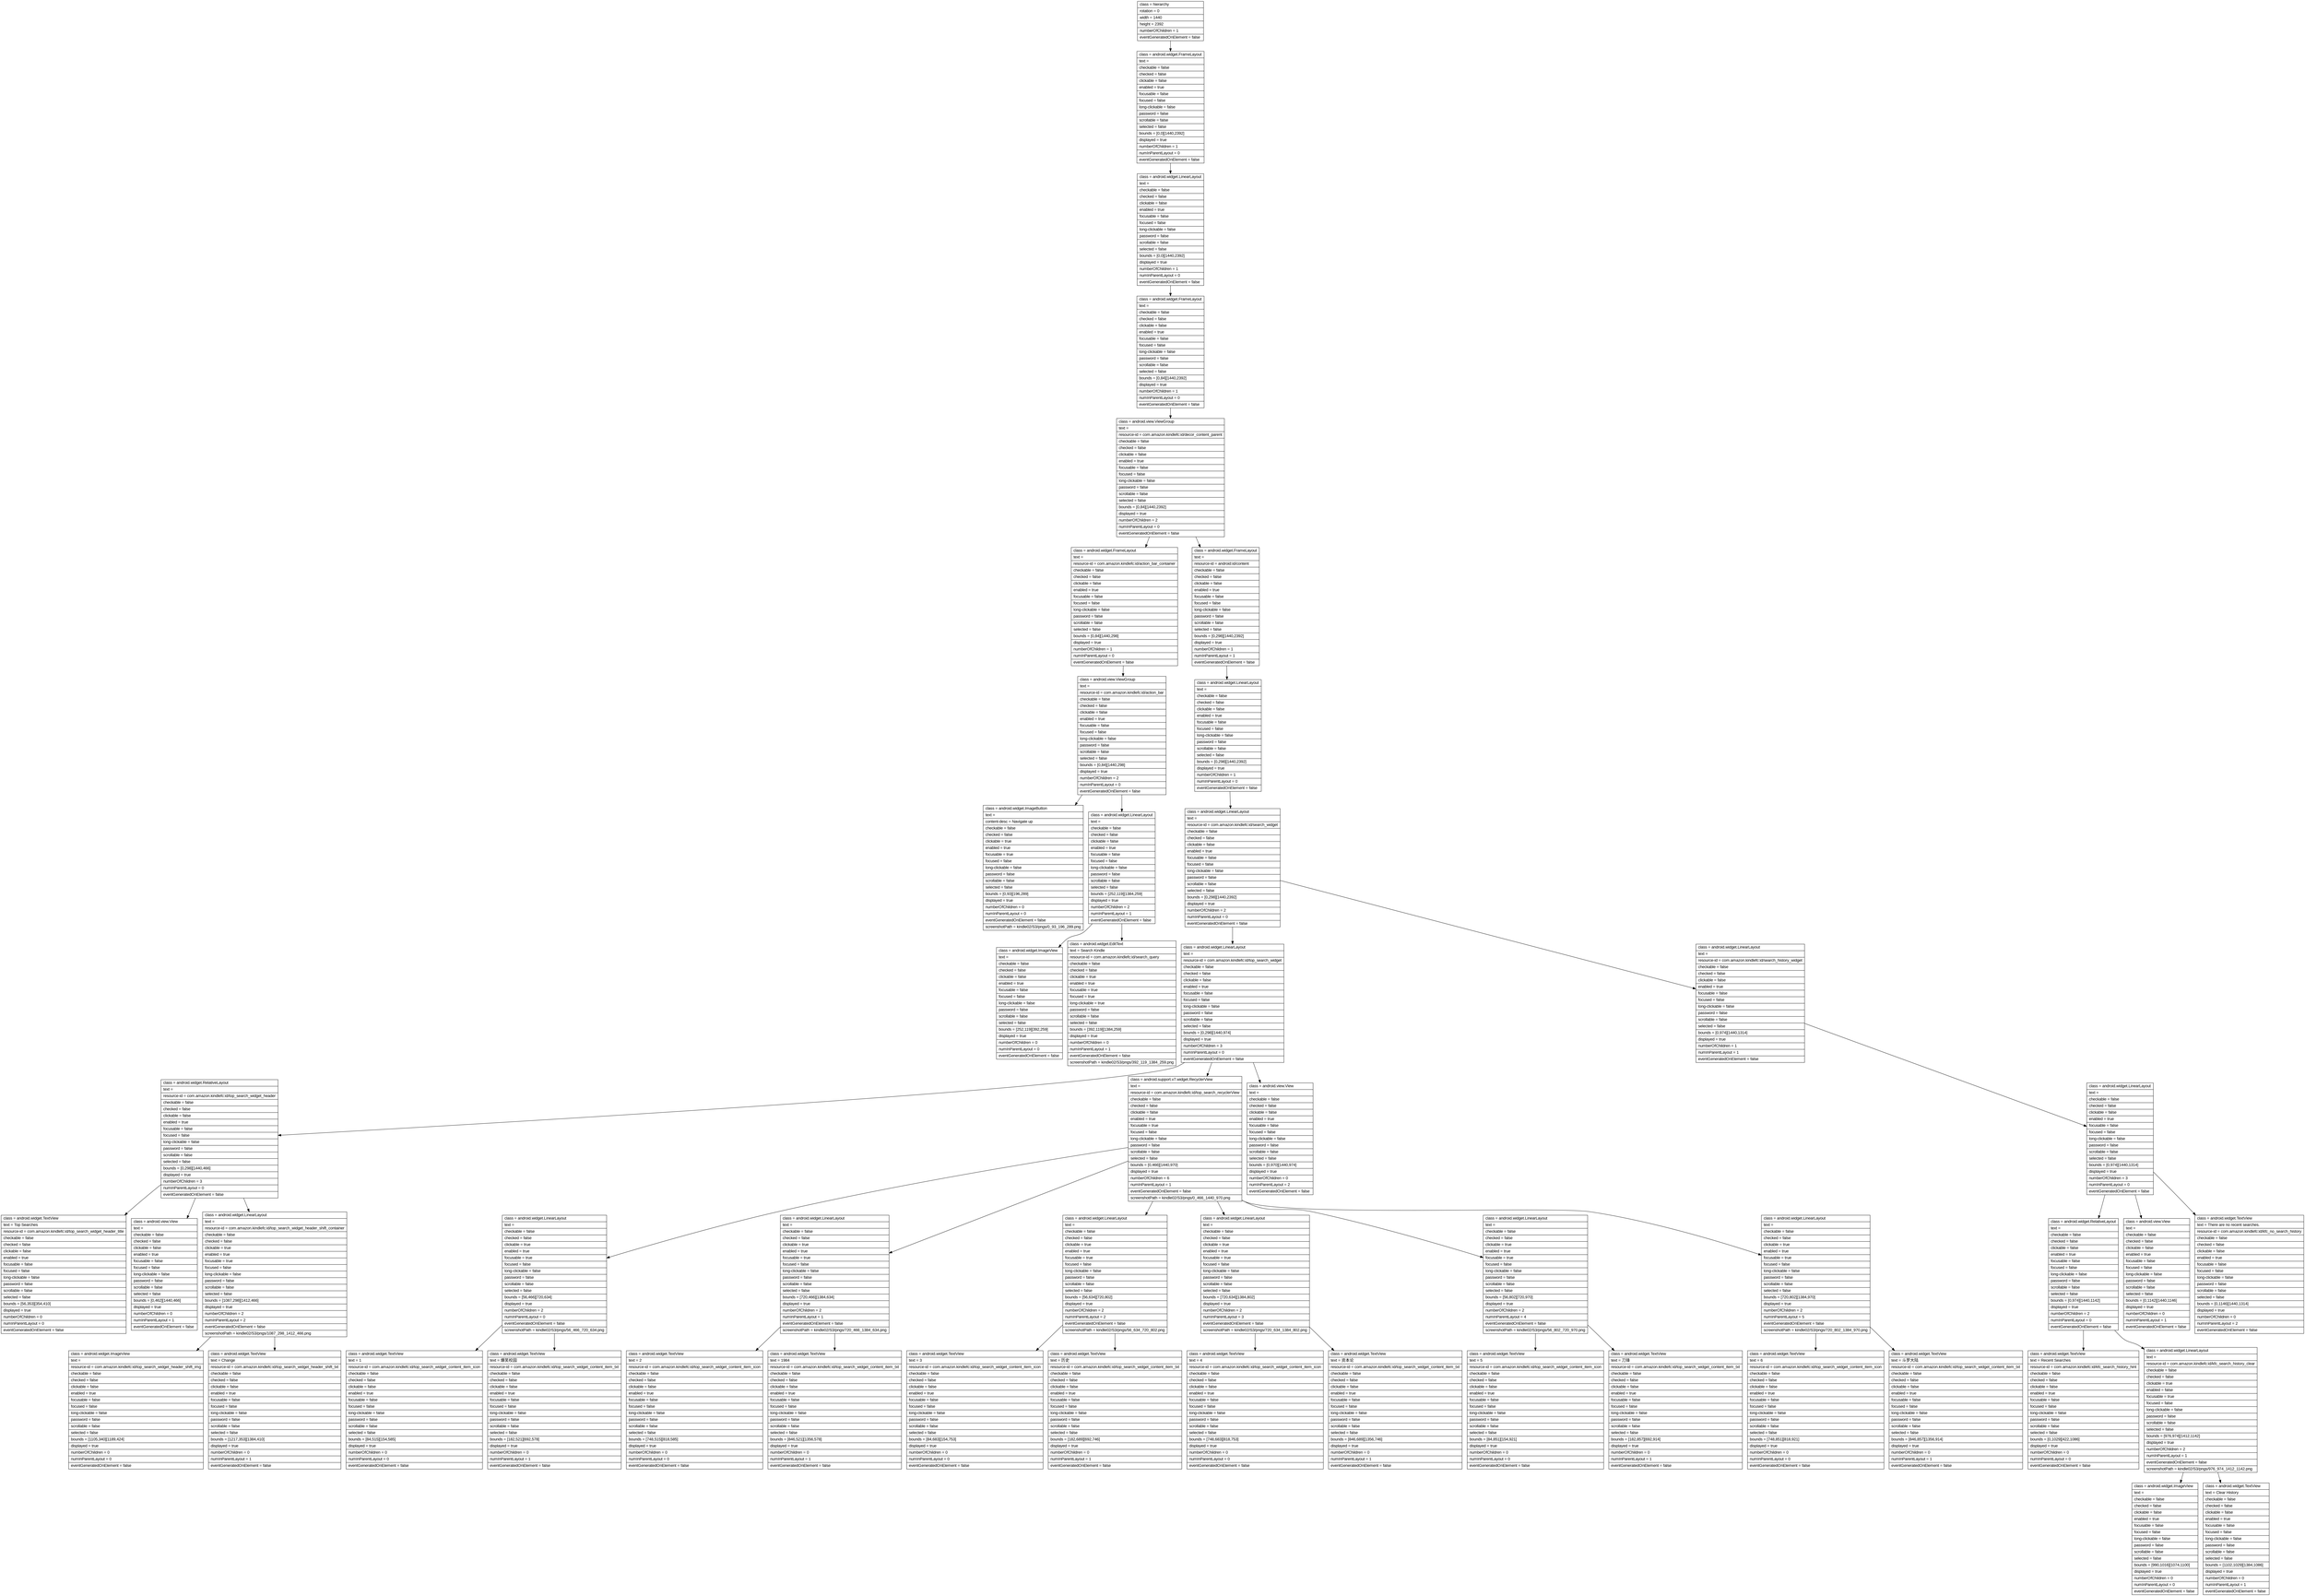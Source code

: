 digraph Layout {

	node [shape=record fontname=Arial];

	0	[label="{class = hierarchy\l|rotation = 0\l|width = 1440\l|height = 2392\l|numberOfChildren = 1\l|eventGeneratedOnElement = false \l}"]
	1	[label="{class = android.widget.FrameLayout\l|text = \l|checkable = false\l|checked = false\l|clickable = false\l|enabled = true\l|focusable = false\l|focused = false\l|long-clickable = false\l|password = false\l|scrollable = false\l|selected = false\l|bounds = [0,0][1440,2392]\l|displayed = true\l|numberOfChildren = 1\l|numInParentLayout = 0\l|eventGeneratedOnElement = false \l}"]
	2	[label="{class = android.widget.LinearLayout\l|text = \l|checkable = false\l|checked = false\l|clickable = false\l|enabled = true\l|focusable = false\l|focused = false\l|long-clickable = false\l|password = false\l|scrollable = false\l|selected = false\l|bounds = [0,0][1440,2392]\l|displayed = true\l|numberOfChildren = 1\l|numInParentLayout = 0\l|eventGeneratedOnElement = false \l}"]
	3	[label="{class = android.widget.FrameLayout\l|text = \l|checkable = false\l|checked = false\l|clickable = false\l|enabled = true\l|focusable = false\l|focused = false\l|long-clickable = false\l|password = false\l|scrollable = false\l|selected = false\l|bounds = [0,84][1440,2392]\l|displayed = true\l|numberOfChildren = 1\l|numInParentLayout = 0\l|eventGeneratedOnElement = false \l}"]
	4	[label="{class = android.view.ViewGroup\l|text = \l|resource-id = com.amazon.kindlefc:id/decor_content_parent\l|checkable = false\l|checked = false\l|clickable = false\l|enabled = true\l|focusable = false\l|focused = false\l|long-clickable = false\l|password = false\l|scrollable = false\l|selected = false\l|bounds = [0,84][1440,2392]\l|displayed = true\l|numberOfChildren = 2\l|numInParentLayout = 0\l|eventGeneratedOnElement = false \l}"]
	5	[label="{class = android.widget.FrameLayout\l|text = \l|resource-id = com.amazon.kindlefc:id/action_bar_container\l|checkable = false\l|checked = false\l|clickable = false\l|enabled = true\l|focusable = false\l|focused = false\l|long-clickable = false\l|password = false\l|scrollable = false\l|selected = false\l|bounds = [0,84][1440,298]\l|displayed = true\l|numberOfChildren = 1\l|numInParentLayout = 0\l|eventGeneratedOnElement = false \l}"]
	6	[label="{class = android.widget.FrameLayout\l|text = \l|resource-id = android:id/content\l|checkable = false\l|checked = false\l|clickable = false\l|enabled = true\l|focusable = false\l|focused = false\l|long-clickable = false\l|password = false\l|scrollable = false\l|selected = false\l|bounds = [0,298][1440,2392]\l|displayed = true\l|numberOfChildren = 1\l|numInParentLayout = 1\l|eventGeneratedOnElement = false \l}"]
	7	[label="{class = android.view.ViewGroup\l|text = \l|resource-id = com.amazon.kindlefc:id/action_bar\l|checkable = false\l|checked = false\l|clickable = false\l|enabled = true\l|focusable = false\l|focused = false\l|long-clickable = false\l|password = false\l|scrollable = false\l|selected = false\l|bounds = [0,84][1440,298]\l|displayed = true\l|numberOfChildren = 2\l|numInParentLayout = 0\l|eventGeneratedOnElement = false \l}"]
	8	[label="{class = android.widget.LinearLayout\l|text = \l|checkable = false\l|checked = false\l|clickable = false\l|enabled = true\l|focusable = false\l|focused = false\l|long-clickable = false\l|password = false\l|scrollable = false\l|selected = false\l|bounds = [0,298][1440,2392]\l|displayed = true\l|numberOfChildren = 1\l|numInParentLayout = 0\l|eventGeneratedOnElement = false \l}"]
	9	[label="{class = android.widget.ImageButton\l|text = \l|content-desc = Navigate up\l|checkable = false\l|checked = false\l|clickable = true\l|enabled = true\l|focusable = true\l|focused = false\l|long-clickable = false\l|password = false\l|scrollable = false\l|selected = false\l|bounds = [0,93][196,289]\l|displayed = true\l|numberOfChildren = 0\l|numInParentLayout = 0\l|eventGeneratedOnElement = false \l|screenshotPath = kindle02/S3/pngs/0_93_196_289.png\l}"]
	10	[label="{class = android.widget.LinearLayout\l|text = \l|checkable = false\l|checked = false\l|clickable = false\l|enabled = true\l|focusable = false\l|focused = false\l|long-clickable = false\l|password = false\l|scrollable = false\l|selected = false\l|bounds = [252,119][1384,259]\l|displayed = true\l|numberOfChildren = 2\l|numInParentLayout = 1\l|eventGeneratedOnElement = false \l}"]
	11	[label="{class = android.widget.LinearLayout\l|text = \l|resource-id = com.amazon.kindlefc:id/search_widget\l|checkable = false\l|checked = false\l|clickable = false\l|enabled = true\l|focusable = false\l|focused = false\l|long-clickable = false\l|password = false\l|scrollable = false\l|selected = false\l|bounds = [0,298][1440,2392]\l|displayed = true\l|numberOfChildren = 2\l|numInParentLayout = 0\l|eventGeneratedOnElement = false \l}"]
	12	[label="{class = android.widget.ImageView\l|text = \l|checkable = false\l|checked = false\l|clickable = false\l|enabled = true\l|focusable = false\l|focused = false\l|long-clickable = false\l|password = false\l|scrollable = false\l|selected = false\l|bounds = [252,119][392,259]\l|displayed = true\l|numberOfChildren = 0\l|numInParentLayout = 0\l|eventGeneratedOnElement = false \l}"]
	13	[label="{class = android.widget.EditText\l|text = Search Kindle\l|resource-id = com.amazon.kindlefc:id/search_query\l|checkable = false\l|checked = false\l|clickable = true\l|enabled = true\l|focusable = true\l|focused = true\l|long-clickable = true\l|password = false\l|scrollable = false\l|selected = false\l|bounds = [392,119][1384,259]\l|displayed = true\l|numberOfChildren = 0\l|numInParentLayout = 1\l|eventGeneratedOnElement = false \l|screenshotPath = kindle02/S3/pngs/392_119_1384_259.png\l}"]
	14	[label="{class = android.widget.LinearLayout\l|text = \l|resource-id = com.amazon.kindlefc:id/top_search_widget\l|checkable = false\l|checked = false\l|clickable = false\l|enabled = true\l|focusable = false\l|focused = false\l|long-clickable = false\l|password = false\l|scrollable = false\l|selected = false\l|bounds = [0,298][1440,974]\l|displayed = true\l|numberOfChildren = 3\l|numInParentLayout = 0\l|eventGeneratedOnElement = false \l}"]
	15	[label="{class = android.widget.LinearLayout\l|text = \l|resource-id = com.amazon.kindlefc:id/search_history_widget\l|checkable = false\l|checked = false\l|clickable = false\l|enabled = true\l|focusable = false\l|focused = false\l|long-clickable = false\l|password = false\l|scrollable = false\l|selected = false\l|bounds = [0,974][1440,1314]\l|displayed = true\l|numberOfChildren = 1\l|numInParentLayout = 1\l|eventGeneratedOnElement = false \l}"]
	16	[label="{class = android.widget.RelativeLayout\l|text = \l|resource-id = com.amazon.kindlefc:id/top_search_widget_header\l|checkable = false\l|checked = false\l|clickable = false\l|enabled = true\l|focusable = false\l|focused = false\l|long-clickable = false\l|password = false\l|scrollable = false\l|selected = false\l|bounds = [0,298][1440,466]\l|displayed = true\l|numberOfChildren = 3\l|numInParentLayout = 0\l|eventGeneratedOnElement = false \l}"]
	17	[label="{class = android.support.v7.widget.RecyclerView\l|text = \l|resource-id = com.amazon.kindlefc:id/top_search_recyclerView\l|checkable = false\l|checked = false\l|clickable = false\l|enabled = true\l|focusable = true\l|focused = false\l|long-clickable = false\l|password = false\l|scrollable = false\l|selected = false\l|bounds = [0,466][1440,970]\l|displayed = true\l|numberOfChildren = 6\l|numInParentLayout = 1\l|eventGeneratedOnElement = false \l|screenshotPath = kindle02/S3/pngs/0_466_1440_970.png\l}"]
	18	[label="{class = android.view.View\l|text = \l|checkable = false\l|checked = false\l|clickable = false\l|enabled = true\l|focusable = false\l|focused = false\l|long-clickable = false\l|password = false\l|scrollable = false\l|selected = false\l|bounds = [0,970][1440,974]\l|displayed = true\l|numberOfChildren = 0\l|numInParentLayout = 2\l|eventGeneratedOnElement = false \l}"]
	19	[label="{class = android.widget.LinearLayout\l|text = \l|checkable = false\l|checked = false\l|clickable = false\l|enabled = true\l|focusable = false\l|focused = false\l|long-clickable = false\l|password = false\l|scrollable = false\l|selected = false\l|bounds = [0,974][1440,1314]\l|displayed = true\l|numberOfChildren = 3\l|numInParentLayout = 0\l|eventGeneratedOnElement = false \l}"]
	20	[label="{class = android.widget.TextView\l|text = Top Searches\l|resource-id = com.amazon.kindlefc:id/top_search_widget_header_title\l|checkable = false\l|checked = false\l|clickable = false\l|enabled = true\l|focusable = false\l|focused = false\l|long-clickable = false\l|password = false\l|scrollable = false\l|selected = false\l|bounds = [56,353][354,410]\l|displayed = true\l|numberOfChildren = 0\l|numInParentLayout = 0\l|eventGeneratedOnElement = false \l}"]
	21	[label="{class = android.view.View\l|text = \l|checkable = false\l|checked = false\l|clickable = false\l|enabled = true\l|focusable = false\l|focused = false\l|long-clickable = false\l|password = false\l|scrollable = false\l|selected = false\l|bounds = [0,462][1440,466]\l|displayed = true\l|numberOfChildren = 0\l|numInParentLayout = 1\l|eventGeneratedOnElement = false \l}"]
	22	[label="{class = android.widget.LinearLayout\l|text = \l|resource-id = com.amazon.kindlefc:id/top_search_widget_header_shift_container\l|checkable = false\l|checked = false\l|clickable = true\l|enabled = true\l|focusable = true\l|focused = false\l|long-clickable = false\l|password = false\l|scrollable = false\l|selected = false\l|bounds = [1087,298][1412,466]\l|displayed = true\l|numberOfChildren = 2\l|numInParentLayout = 2\l|eventGeneratedOnElement = false \l|screenshotPath = kindle02/S3/pngs/1087_298_1412_466.png\l}"]
	23	[label="{class = android.widget.LinearLayout\l|text = \l|checkable = false\l|checked = false\l|clickable = true\l|enabled = true\l|focusable = true\l|focused = false\l|long-clickable = false\l|password = false\l|scrollable = false\l|selected = false\l|bounds = [56,466][720,634]\l|displayed = true\l|numberOfChildren = 2\l|numInParentLayout = 0\l|eventGeneratedOnElement = false \l|screenshotPath = kindle02/S3/pngs/56_466_720_634.png\l}"]
	24	[label="{class = android.widget.LinearLayout\l|text = \l|checkable = false\l|checked = false\l|clickable = true\l|enabled = true\l|focusable = true\l|focused = false\l|long-clickable = false\l|password = false\l|scrollable = false\l|selected = false\l|bounds = [720,466][1384,634]\l|displayed = true\l|numberOfChildren = 2\l|numInParentLayout = 1\l|eventGeneratedOnElement = false \l|screenshotPath = kindle02/S3/pngs/720_466_1384_634.png\l}"]
	25	[label="{class = android.widget.LinearLayout\l|text = \l|checkable = false\l|checked = false\l|clickable = true\l|enabled = true\l|focusable = true\l|focused = false\l|long-clickable = false\l|password = false\l|scrollable = false\l|selected = false\l|bounds = [56,634][720,802]\l|displayed = true\l|numberOfChildren = 2\l|numInParentLayout = 2\l|eventGeneratedOnElement = false \l|screenshotPath = kindle02/S3/pngs/56_634_720_802.png\l}"]
	26	[label="{class = android.widget.LinearLayout\l|text = \l|checkable = false\l|checked = false\l|clickable = true\l|enabled = true\l|focusable = true\l|focused = false\l|long-clickable = false\l|password = false\l|scrollable = false\l|selected = false\l|bounds = [720,634][1384,802]\l|displayed = true\l|numberOfChildren = 2\l|numInParentLayout = 3\l|eventGeneratedOnElement = false \l|screenshotPath = kindle02/S3/pngs/720_634_1384_802.png\l}"]
	27	[label="{class = android.widget.LinearLayout\l|text = \l|checkable = false\l|checked = false\l|clickable = true\l|enabled = true\l|focusable = true\l|focused = false\l|long-clickable = false\l|password = false\l|scrollable = false\l|selected = false\l|bounds = [56,802][720,970]\l|displayed = true\l|numberOfChildren = 2\l|numInParentLayout = 4\l|eventGeneratedOnElement = false \l|screenshotPath = kindle02/S3/pngs/56_802_720_970.png\l}"]
	28	[label="{class = android.widget.LinearLayout\l|text = \l|checkable = false\l|checked = false\l|clickable = true\l|enabled = true\l|focusable = true\l|focused = false\l|long-clickable = false\l|password = false\l|scrollable = false\l|selected = false\l|bounds = [720,802][1384,970]\l|displayed = true\l|numberOfChildren = 2\l|numInParentLayout = 5\l|eventGeneratedOnElement = false \l|screenshotPath = kindle02/S3/pngs/720_802_1384_970.png\l}"]
	29	[label="{class = android.widget.RelativeLayout\l|text = \l|checkable = false\l|checked = false\l|clickable = false\l|enabled = true\l|focusable = false\l|focused = false\l|long-clickable = false\l|password = false\l|scrollable = false\l|selected = false\l|bounds = [0,974][1440,1142]\l|displayed = true\l|numberOfChildren = 2\l|numInParentLayout = 0\l|eventGeneratedOnElement = false \l}"]
	30	[label="{class = android.view.View\l|text = \l|checkable = false\l|checked = false\l|clickable = false\l|enabled = true\l|focusable = false\l|focused = false\l|long-clickable = false\l|password = false\l|scrollable = false\l|selected = false\l|bounds = [0,1142][1440,1146]\l|displayed = true\l|numberOfChildren = 0\l|numInParentLayout = 1\l|eventGeneratedOnElement = false \l}"]
	31	[label="{class = android.widget.TextView\l|text = There are no recent searches.\l|resource-id = com.amazon.kindlefc:id/kfc_no_search_history\l|checkable = false\l|checked = false\l|clickable = false\l|enabled = true\l|focusable = false\l|focused = false\l|long-clickable = false\l|password = false\l|scrollable = false\l|selected = false\l|bounds = [0,1146][1440,1314]\l|displayed = true\l|numberOfChildren = 0\l|numInParentLayout = 2\l|eventGeneratedOnElement = false \l}"]
	32	[label="{class = android.widget.ImageView\l|text = \l|resource-id = com.amazon.kindlefc:id/top_search_widget_header_shift_img\l|checkable = false\l|checked = false\l|clickable = false\l|enabled = true\l|focusable = false\l|focused = false\l|long-clickable = false\l|password = false\l|scrollable = false\l|selected = false\l|bounds = [1105,340][1189,424]\l|displayed = true\l|numberOfChildren = 0\l|numInParentLayout = 0\l|eventGeneratedOnElement = false \l}"]
	33	[label="{class = android.widget.TextView\l|text = Change\l|resource-id = com.amazon.kindlefc:id/top_search_widget_header_shift_txt\l|checkable = false\l|checked = false\l|clickable = false\l|enabled = true\l|focusable = false\l|focused = false\l|long-clickable = false\l|password = false\l|scrollable = false\l|selected = false\l|bounds = [1217,353][1384,410]\l|displayed = true\l|numberOfChildren = 0\l|numInParentLayout = 1\l|eventGeneratedOnElement = false \l}"]
	34	[label="{class = android.widget.TextView\l|text = 1\l|resource-id = com.amazon.kindlefc:id/top_search_widget_content_item_icon\l|checkable = false\l|checked = false\l|clickable = false\l|enabled = true\l|focusable = false\l|focused = false\l|long-clickable = false\l|password = false\l|scrollable = false\l|selected = false\l|bounds = [84,515][154,585]\l|displayed = true\l|numberOfChildren = 0\l|numInParentLayout = 0\l|eventGeneratedOnElement = false \l}"]
	35	[label="{class = android.widget.TextView\l|text = 爆笑校园\l|resource-id = com.amazon.kindlefc:id/top_search_widget_content_item_txt\l|checkable = false\l|checked = false\l|clickable = false\l|enabled = true\l|focusable = false\l|focused = false\l|long-clickable = false\l|password = false\l|scrollable = false\l|selected = false\l|bounds = [182,521][692,578]\l|displayed = true\l|numberOfChildren = 0\l|numInParentLayout = 1\l|eventGeneratedOnElement = false \l}"]
	36	[label="{class = android.widget.TextView\l|text = 2\l|resource-id = com.amazon.kindlefc:id/top_search_widget_content_item_icon\l|checkable = false\l|checked = false\l|clickable = false\l|enabled = true\l|focusable = false\l|focused = false\l|long-clickable = false\l|password = false\l|scrollable = false\l|selected = false\l|bounds = [748,515][818,585]\l|displayed = true\l|numberOfChildren = 0\l|numInParentLayout = 0\l|eventGeneratedOnElement = false \l}"]
	37	[label="{class = android.widget.TextView\l|text = 1984\l|resource-id = com.amazon.kindlefc:id/top_search_widget_content_item_txt\l|checkable = false\l|checked = false\l|clickable = false\l|enabled = true\l|focusable = false\l|focused = false\l|long-clickable = false\l|password = false\l|scrollable = false\l|selected = false\l|bounds = [846,521][1356,578]\l|displayed = true\l|numberOfChildren = 0\l|numInParentLayout = 1\l|eventGeneratedOnElement = false \l}"]
	38	[label="{class = android.widget.TextView\l|text = 3\l|resource-id = com.amazon.kindlefc:id/top_search_widget_content_item_icon\l|checkable = false\l|checked = false\l|clickable = false\l|enabled = true\l|focusable = false\l|focused = false\l|long-clickable = false\l|password = false\l|scrollable = false\l|selected = false\l|bounds = [84,683][154,753]\l|displayed = true\l|numberOfChildren = 0\l|numInParentLayout = 0\l|eventGeneratedOnElement = false \l}"]
	39	[label="{class = android.widget.TextView\l|text = 历史\l|resource-id = com.amazon.kindlefc:id/top_search_widget_content_item_txt\l|checkable = false\l|checked = false\l|clickable = false\l|enabled = true\l|focusable = false\l|focused = false\l|long-clickable = false\l|password = false\l|scrollable = false\l|selected = false\l|bounds = [182,689][692,746]\l|displayed = true\l|numberOfChildren = 0\l|numInParentLayout = 1\l|eventGeneratedOnElement = false \l}"]
	40	[label="{class = android.widget.TextView\l|text = 4\l|resource-id = com.amazon.kindlefc:id/top_search_widget_content_item_icon\l|checkable = false\l|checked = false\l|clickable = false\l|enabled = true\l|focusable = false\l|focused = false\l|long-clickable = false\l|password = false\l|scrollable = false\l|selected = false\l|bounds = [748,683][818,753]\l|displayed = true\l|numberOfChildren = 0\l|numInParentLayout = 0\l|eventGeneratedOnElement = false \l}"]
	41	[label="{class = android.widget.TextView\l|text = 资本论\l|resource-id = com.amazon.kindlefc:id/top_search_widget_content_item_txt\l|checkable = false\l|checked = false\l|clickable = false\l|enabled = true\l|focusable = false\l|focused = false\l|long-clickable = false\l|password = false\l|scrollable = false\l|selected = false\l|bounds = [846,689][1356,746]\l|displayed = true\l|numberOfChildren = 0\l|numInParentLayout = 1\l|eventGeneratedOnElement = false \l}"]
	42	[label="{class = android.widget.TextView\l|text = 5\l|resource-id = com.amazon.kindlefc:id/top_search_widget_content_item_icon\l|checkable = false\l|checked = false\l|clickable = false\l|enabled = true\l|focusable = false\l|focused = false\l|long-clickable = false\l|password = false\l|scrollable = false\l|selected = false\l|bounds = [84,851][154,921]\l|displayed = true\l|numberOfChildren = 0\l|numInParentLayout = 0\l|eventGeneratedOnElement = false \l}"]
	43	[label="{class = android.widget.TextView\l|text = 刀锋\l|resource-id = com.amazon.kindlefc:id/top_search_widget_content_item_txt\l|checkable = false\l|checked = false\l|clickable = false\l|enabled = true\l|focusable = false\l|focused = false\l|long-clickable = false\l|password = false\l|scrollable = false\l|selected = false\l|bounds = [182,857][692,914]\l|displayed = true\l|numberOfChildren = 0\l|numInParentLayout = 1\l|eventGeneratedOnElement = false \l}"]
	44	[label="{class = android.widget.TextView\l|text = 6\l|resource-id = com.amazon.kindlefc:id/top_search_widget_content_item_icon\l|checkable = false\l|checked = false\l|clickable = false\l|enabled = true\l|focusable = false\l|focused = false\l|long-clickable = false\l|password = false\l|scrollable = false\l|selected = false\l|bounds = [748,851][818,921]\l|displayed = true\l|numberOfChildren = 0\l|numInParentLayout = 0\l|eventGeneratedOnElement = false \l}"]
	45	[label="{class = android.widget.TextView\l|text = 斗罗大陆\l|resource-id = com.amazon.kindlefc:id/top_search_widget_content_item_txt\l|checkable = false\l|checked = false\l|clickable = false\l|enabled = true\l|focusable = false\l|focused = false\l|long-clickable = false\l|password = false\l|scrollable = false\l|selected = false\l|bounds = [846,857][1356,914]\l|displayed = true\l|numberOfChildren = 0\l|numInParentLayout = 1\l|eventGeneratedOnElement = false \l}"]
	46	[label="{class = android.widget.TextView\l|text = Recent Searches\l|resource-id = com.amazon.kindlefc:id/kfc_search_history_hint\l|checkable = false\l|checked = false\l|clickable = false\l|enabled = true\l|focusable = false\l|focused = false\l|long-clickable = false\l|password = false\l|scrollable = false\l|selected = false\l|bounds = [0,1029][422,1086]\l|displayed = true\l|numberOfChildren = 0\l|numInParentLayout = 0\l|eventGeneratedOnElement = false \l}"]
	47	[label="{class = android.widget.LinearLayout\l|text = \l|resource-id = com.amazon.kindlefc:id/kfc_search_history_clear\l|checkable = false\l|checked = false\l|clickable = true\l|enabled = false\l|focusable = true\l|focused = false\l|long-clickable = false\l|password = false\l|scrollable = false\l|selected = false\l|bounds = [976,974][1412,1142]\l|displayed = true\l|numberOfChildren = 2\l|numInParentLayout = 1\l|eventGeneratedOnElement = false \l|screenshotPath = kindle02/S3/pngs/976_974_1412_1142.png\l}"]
	48	[label="{class = android.widget.ImageView\l|text = \l|checkable = false\l|checked = false\l|clickable = false\l|enabled = true\l|focusable = false\l|focused = false\l|long-clickable = false\l|password = false\l|scrollable = false\l|selected = false\l|bounds = [990,1016][1074,1100]\l|displayed = true\l|numberOfChildren = 0\l|numInParentLayout = 0\l|eventGeneratedOnElement = false \l}"]
	49	[label="{class = android.widget.TextView\l|text = Clear History\l|checkable = false\l|checked = false\l|clickable = false\l|enabled = true\l|focusable = false\l|focused = false\l|long-clickable = false\l|password = false\l|scrollable = false\l|selected = false\l|bounds = [1102,1029][1384,1086]\l|displayed = true\l|numberOfChildren = 0\l|numInParentLayout = 1\l|eventGeneratedOnElement = false \l}"]


	0 -> 1
	1 -> 2
	2 -> 3
	3 -> 4
	4 -> 5
	4 -> 6
	5 -> 7
	6 -> 8
	7 -> 9
	7 -> 10
	8 -> 11
	10 -> 12
	10 -> 13
	11 -> 14
	11 -> 15
	14 -> 16
	14 -> 17
	14 -> 18
	15 -> 19
	16 -> 20
	16 -> 21
	16 -> 22
	17 -> 23
	17 -> 24
	17 -> 25
	17 -> 26
	17 -> 27
	17 -> 28
	19 -> 29
	19 -> 30
	19 -> 31
	22 -> 32
	22 -> 33
	23 -> 34
	23 -> 35
	24 -> 36
	24 -> 37
	25 -> 38
	25 -> 39
	26 -> 40
	26 -> 41
	27 -> 42
	27 -> 43
	28 -> 44
	28 -> 45
	29 -> 46
	29 -> 47
	47 -> 48
	47 -> 49


}